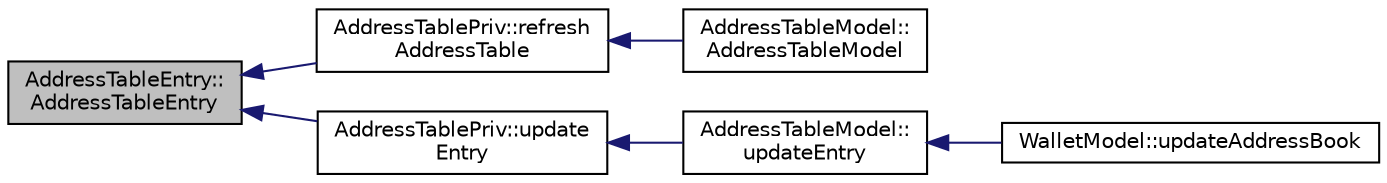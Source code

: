 digraph "AddressTableEntry::AddressTableEntry"
{
  edge [fontname="Helvetica",fontsize="10",labelfontname="Helvetica",labelfontsize="10"];
  node [fontname="Helvetica",fontsize="10",shape=record];
  rankdir="LR";
  Node1 [label="AddressTableEntry::\lAddressTableEntry",height=0.2,width=0.4,color="black", fillcolor="grey75", style="filled", fontcolor="black"];
  Node1 -> Node2 [dir="back",color="midnightblue",fontsize="10",style="solid",fontname="Helvetica"];
  Node2 [label="AddressTablePriv::refresh\lAddressTable",height=0.2,width=0.4,color="black", fillcolor="white", style="filled",URL="$de/dba/class_address_table_priv.html#af093c98444e8f734e08cfc2ce5b9b116"];
  Node2 -> Node3 [dir="back",color="midnightblue",fontsize="10",style="solid",fontname="Helvetica"];
  Node3 [label="AddressTableModel::\lAddressTableModel",height=0.2,width=0.4,color="black", fillcolor="white", style="filled",URL="$d9/ded/class_address_table_model.html#a273787011f7e387cc68b8282539fb9ef"];
  Node1 -> Node4 [dir="back",color="midnightblue",fontsize="10",style="solid",fontname="Helvetica"];
  Node4 [label="AddressTablePriv::update\lEntry",height=0.2,width=0.4,color="black", fillcolor="white", style="filled",URL="$de/dba/class_address_table_priv.html#aa0e92b8a58f68606b0fbb7faf04bda44"];
  Node4 -> Node5 [dir="back",color="midnightblue",fontsize="10",style="solid",fontname="Helvetica"];
  Node5 [label="AddressTableModel::\lupdateEntry",height=0.2,width=0.4,color="black", fillcolor="white", style="filled",URL="$d9/ded/class_address_table_model.html#a78d9d6f3db0ced72a29a32f487ab1c7f"];
  Node5 -> Node6 [dir="back",color="midnightblue",fontsize="10",style="solid",fontname="Helvetica"];
  Node6 [label="WalletModel::updateAddressBook",height=0.2,width=0.4,color="black", fillcolor="white", style="filled",URL="$d4/d27/class_wallet_model.html#ae2f0c65e5e19e71dc4766dfeb0425e99"];
}
